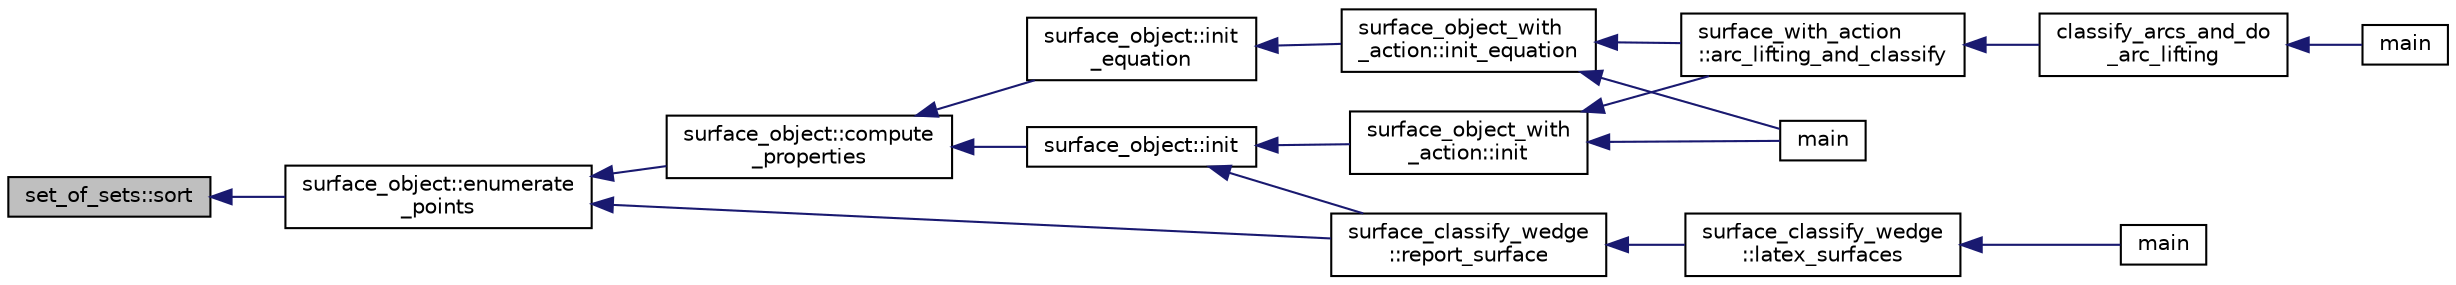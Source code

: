 digraph "set_of_sets::sort"
{
  edge [fontname="Helvetica",fontsize="10",labelfontname="Helvetica",labelfontsize="10"];
  node [fontname="Helvetica",fontsize="10",shape=record];
  rankdir="LR";
  Node911 [label="set_of_sets::sort",height=0.2,width=0.4,color="black", fillcolor="grey75", style="filled", fontcolor="black"];
  Node911 -> Node912 [dir="back",color="midnightblue",fontsize="10",style="solid",fontname="Helvetica"];
  Node912 [label="surface_object::enumerate\l_points",height=0.2,width=0.4,color="black", fillcolor="white", style="filled",URL="$df/df8/classsurface__object.html#a001a13b6ea34dbe559033af634203466"];
  Node912 -> Node913 [dir="back",color="midnightblue",fontsize="10",style="solid",fontname="Helvetica"];
  Node913 [label="surface_object::compute\l_properties",height=0.2,width=0.4,color="black", fillcolor="white", style="filled",URL="$df/df8/classsurface__object.html#ad6c02c3c1432f8adfe49932041ce1b20"];
  Node913 -> Node914 [dir="back",color="midnightblue",fontsize="10",style="solid",fontname="Helvetica"];
  Node914 [label="surface_object::init\l_equation",height=0.2,width=0.4,color="black", fillcolor="white", style="filled",URL="$df/df8/classsurface__object.html#afd4f4d1accbf361897374bd18d571913"];
  Node914 -> Node915 [dir="back",color="midnightblue",fontsize="10",style="solid",fontname="Helvetica"];
  Node915 [label="surface_object_with\l_action::init_equation",height=0.2,width=0.4,color="black", fillcolor="white", style="filled",URL="$db/d28/classsurface__object__with__action.html#a310ce4189e50545dd67fa3652b8fd160"];
  Node915 -> Node916 [dir="back",color="midnightblue",fontsize="10",style="solid",fontname="Helvetica"];
  Node916 [label="main",height=0.2,width=0.4,color="black", fillcolor="white", style="filled",URL="$d2/dfa/create__surface__main_8_c.html#a217dbf8b442f20279ea00b898af96f52"];
  Node915 -> Node917 [dir="back",color="midnightblue",fontsize="10",style="solid",fontname="Helvetica"];
  Node917 [label="surface_with_action\l::arc_lifting_and_classify",height=0.2,width=0.4,color="black", fillcolor="white", style="filled",URL="$d8/df9/classsurface__with__action.html#a62a3948f830c59e09ef94937650a07a4"];
  Node917 -> Node918 [dir="back",color="midnightblue",fontsize="10",style="solid",fontname="Helvetica"];
  Node918 [label="classify_arcs_and_do\l_arc_lifting",height=0.2,width=0.4,color="black", fillcolor="white", style="filled",URL="$d6/dc3/arc__lifting__main_8_c.html#afdd7be16f16b8c71e9a72fe5f6a0b59c"];
  Node918 -> Node919 [dir="back",color="midnightblue",fontsize="10",style="solid",fontname="Helvetica"];
  Node919 [label="main",height=0.2,width=0.4,color="black", fillcolor="white", style="filled",URL="$d6/dc3/arc__lifting__main_8_c.html#a217dbf8b442f20279ea00b898af96f52"];
  Node913 -> Node920 [dir="back",color="midnightblue",fontsize="10",style="solid",fontname="Helvetica"];
  Node920 [label="surface_object::init",height=0.2,width=0.4,color="black", fillcolor="white", style="filled",URL="$df/df8/classsurface__object.html#ae51d9ac0a3853bc07908ac48ffa6e0d2"];
  Node920 -> Node921 [dir="back",color="midnightblue",fontsize="10",style="solid",fontname="Helvetica"];
  Node921 [label="surface_classify_wedge\l::report_surface",height=0.2,width=0.4,color="black", fillcolor="white", style="filled",URL="$d7/d5c/classsurface__classify__wedge.html#ad577d435c4726d0a35c10b2f8d4ed00c"];
  Node921 -> Node922 [dir="back",color="midnightblue",fontsize="10",style="solid",fontname="Helvetica"];
  Node922 [label="surface_classify_wedge\l::latex_surfaces",height=0.2,width=0.4,color="black", fillcolor="white", style="filled",URL="$d7/d5c/classsurface__classify__wedge.html#a5698763ece48d6f0a605527ca62429c5"];
  Node922 -> Node923 [dir="back",color="midnightblue",fontsize="10",style="solid",fontname="Helvetica"];
  Node923 [label="main",height=0.2,width=0.4,color="black", fillcolor="white", style="filled",URL="$df/df8/surface__classify_8_c.html#a217dbf8b442f20279ea00b898af96f52"];
  Node920 -> Node924 [dir="back",color="midnightblue",fontsize="10",style="solid",fontname="Helvetica"];
  Node924 [label="surface_object_with\l_action::init",height=0.2,width=0.4,color="black", fillcolor="white", style="filled",URL="$db/d28/classsurface__object__with__action.html#a65085da19618def3909b0f4bc27cba8a"];
  Node924 -> Node916 [dir="back",color="midnightblue",fontsize="10",style="solid",fontname="Helvetica"];
  Node924 -> Node917 [dir="back",color="midnightblue",fontsize="10",style="solid",fontname="Helvetica"];
  Node912 -> Node921 [dir="back",color="midnightblue",fontsize="10",style="solid",fontname="Helvetica"];
}
